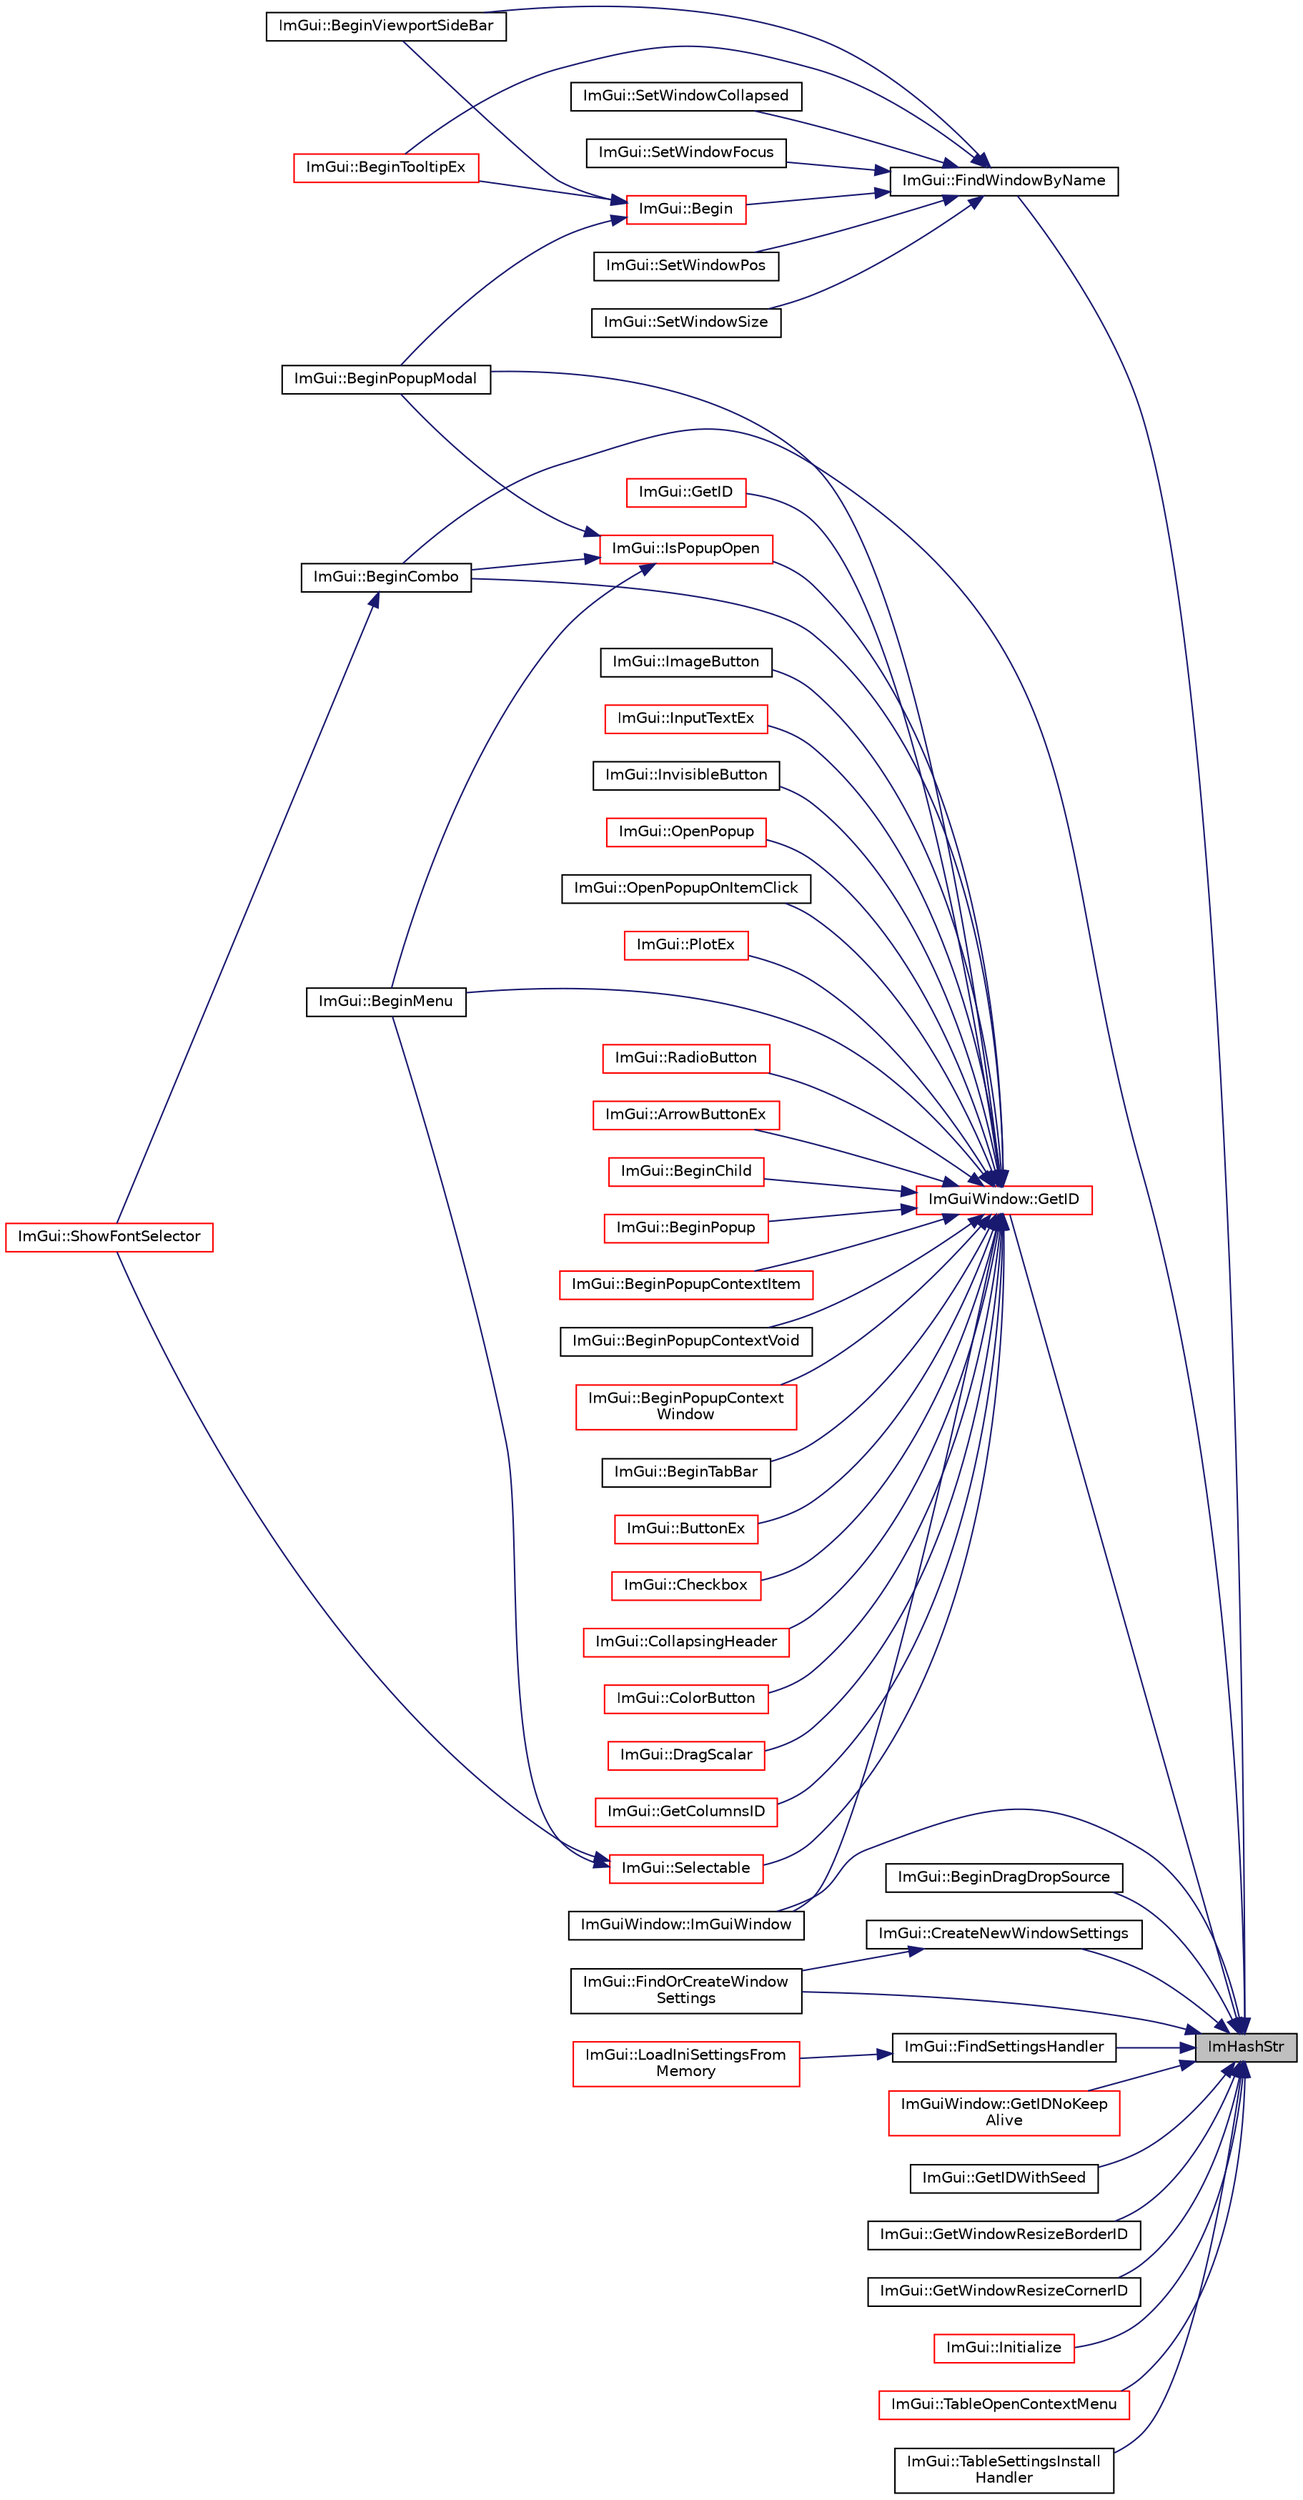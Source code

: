 digraph "ImHashStr"
{
 // LATEX_PDF_SIZE
  edge [fontname="Helvetica",fontsize="10",labelfontname="Helvetica",labelfontsize="10"];
  node [fontname="Helvetica",fontsize="10",shape=record];
  rankdir="RL";
  Node1 [label="ImHashStr",height=0.2,width=0.4,color="black", fillcolor="grey75", style="filled", fontcolor="black",tooltip=" "];
  Node1 -> Node2 [dir="back",color="midnightblue",fontsize="10",style="solid",fontname="Helvetica"];
  Node2 [label="ImGui::BeginCombo",height=0.2,width=0.4,color="black", fillcolor="white", style="filled",URL="$namespace_im_gui.html#aa895095bdc7a2907375c555e245575ea",tooltip=" "];
  Node2 -> Node3 [dir="back",color="midnightblue",fontsize="10",style="solid",fontname="Helvetica"];
  Node3 [label="ImGui::ShowFontSelector",height=0.2,width=0.4,color="red", fillcolor="white", style="filled",URL="$namespace_im_gui.html#a0bdce99eef17ef1e1fef40a18bd811ab",tooltip=" "];
  Node1 -> Node5 [dir="back",color="midnightblue",fontsize="10",style="solid",fontname="Helvetica"];
  Node5 [label="ImGui::BeginDragDropSource",height=0.2,width=0.4,color="black", fillcolor="white", style="filled",URL="$namespace_im_gui.html#ac2609b0f034d3bcd8d70d26df8694eaa",tooltip=" "];
  Node1 -> Node6 [dir="back",color="midnightblue",fontsize="10",style="solid",fontname="Helvetica"];
  Node6 [label="ImGui::CreateNewWindowSettings",height=0.2,width=0.4,color="black", fillcolor="white", style="filled",URL="$namespace_im_gui.html#a2f325a08e833855b408f70a96d5fa064",tooltip=" "];
  Node6 -> Node7 [dir="back",color="midnightblue",fontsize="10",style="solid",fontname="Helvetica"];
  Node7 [label="ImGui::FindOrCreateWindow\lSettings",height=0.2,width=0.4,color="black", fillcolor="white", style="filled",URL="$namespace_im_gui.html#ac2b283d79ae40a2ff00247898b8cc33b",tooltip=" "];
  Node1 -> Node7 [dir="back",color="midnightblue",fontsize="10",style="solid",fontname="Helvetica"];
  Node1 -> Node8 [dir="back",color="midnightblue",fontsize="10",style="solid",fontname="Helvetica"];
  Node8 [label="ImGui::FindSettingsHandler",height=0.2,width=0.4,color="black", fillcolor="white", style="filled",URL="$namespace_im_gui.html#ad9e15440c52f63aa96ef3b3938d566f8",tooltip=" "];
  Node8 -> Node9 [dir="back",color="midnightblue",fontsize="10",style="solid",fontname="Helvetica"];
  Node9 [label="ImGui::LoadIniSettingsFrom\lMemory",height=0.2,width=0.4,color="red", fillcolor="white", style="filled",URL="$namespace_im_gui.html#a8e37b6a0b2feb6cd6ac61a4259392861",tooltip=" "];
  Node1 -> Node11 [dir="back",color="midnightblue",fontsize="10",style="solid",fontname="Helvetica"];
  Node11 [label="ImGui::FindWindowByName",height=0.2,width=0.4,color="black", fillcolor="white", style="filled",URL="$namespace_im_gui.html#abca25f22c02e73d5eb2e9c72c4557813",tooltip=" "];
  Node11 -> Node12 [dir="back",color="midnightblue",fontsize="10",style="solid",fontname="Helvetica"];
  Node12 [label="ImGui::Begin",height=0.2,width=0.4,color="red", fillcolor="white", style="filled",URL="$namespace_im_gui.html#a581e58db0bc930bafa4a5d23093a2b99",tooltip=" "];
  Node12 -> Node29 [dir="back",color="midnightblue",fontsize="10",style="solid",fontname="Helvetica"];
  Node29 [label="ImGui::BeginPopupModal",height=0.2,width=0.4,color="black", fillcolor="white", style="filled",URL="$namespace_im_gui.html#a6d840f615c198c2342968f733fda11b3",tooltip=" "];
  Node12 -> Node30 [dir="back",color="midnightblue",fontsize="10",style="solid",fontname="Helvetica"];
  Node30 [label="ImGui::BeginTooltipEx",height=0.2,width=0.4,color="red", fillcolor="white", style="filled",URL="$namespace_im_gui.html#a275e14075f65a027443f5b838c910cb9",tooltip=" "];
  Node12 -> Node35 [dir="back",color="midnightblue",fontsize="10",style="solid",fontname="Helvetica"];
  Node35 [label="ImGui::BeginViewportSideBar",height=0.2,width=0.4,color="black", fillcolor="white", style="filled",URL="$namespace_im_gui.html#a4216382dd5ad6c17e183f9f894db2e15",tooltip=" "];
  Node11 -> Node30 [dir="back",color="midnightblue",fontsize="10",style="solid",fontname="Helvetica"];
  Node11 -> Node35 [dir="back",color="midnightblue",fontsize="10",style="solid",fontname="Helvetica"];
  Node11 -> Node39 [dir="back",color="midnightblue",fontsize="10",style="solid",fontname="Helvetica"];
  Node39 [label="ImGui::SetWindowCollapsed",height=0.2,width=0.4,color="black", fillcolor="white", style="filled",URL="$namespace_im_gui.html#ac349187d6aae141cd3b4476e54bcc338",tooltip=" "];
  Node11 -> Node40 [dir="back",color="midnightblue",fontsize="10",style="solid",fontname="Helvetica"];
  Node40 [label="ImGui::SetWindowFocus",height=0.2,width=0.4,color="black", fillcolor="white", style="filled",URL="$namespace_im_gui.html#aa612adbb975051090898f094a1608f24",tooltip=" "];
  Node11 -> Node41 [dir="back",color="midnightblue",fontsize="10",style="solid",fontname="Helvetica"];
  Node41 [label="ImGui::SetWindowPos",height=0.2,width=0.4,color="black", fillcolor="white", style="filled",URL="$namespace_im_gui.html#a32032b56f975bb3145adbe19f38f3b56",tooltip=" "];
  Node11 -> Node42 [dir="back",color="midnightblue",fontsize="10",style="solid",fontname="Helvetica"];
  Node42 [label="ImGui::SetWindowSize",height=0.2,width=0.4,color="black", fillcolor="white", style="filled",URL="$namespace_im_gui.html#a441528b9198d4531e79337121212cd33",tooltip=" "];
  Node1 -> Node43 [dir="back",color="midnightblue",fontsize="10",style="solid",fontname="Helvetica"];
  Node43 [label="ImGuiWindow::GetID",height=0.2,width=0.4,color="red", fillcolor="white", style="filled",URL="$struct_im_gui_window.html#a66400a63bc0b54d7d29e08d1b1b1a42b",tooltip=" "];
  Node43 -> Node44 [dir="back",color="midnightblue",fontsize="10",style="solid",fontname="Helvetica"];
  Node44 [label="ImGui::ArrowButtonEx",height=0.2,width=0.4,color="red", fillcolor="white", style="filled",URL="$namespace_im_gui.html#ab05ee8e53f29fbb84942a494f2ac3292",tooltip=" "];
  Node43 -> Node46 [dir="back",color="midnightblue",fontsize="10",style="solid",fontname="Helvetica"];
  Node46 [label="ImGui::BeginChild",height=0.2,width=0.4,color="red", fillcolor="white", style="filled",URL="$namespace_im_gui.html#a5db08f552118a1f946e19b5933dce181",tooltip=" "];
  Node43 -> Node2 [dir="back",color="midnightblue",fontsize="10",style="solid",fontname="Helvetica"];
  Node43 -> Node14 [dir="back",color="midnightblue",fontsize="10",style="solid",fontname="Helvetica"];
  Node14 [label="ImGui::BeginMenu",height=0.2,width=0.4,color="black", fillcolor="white", style="filled",URL="$namespace_im_gui.html#a1e55711a21f97d5dff919d697d3a7201",tooltip=" "];
  Node43 -> Node15 [dir="back",color="midnightblue",fontsize="10",style="solid",fontname="Helvetica"];
  Node15 [label="ImGui::BeginPopup",height=0.2,width=0.4,color="red", fillcolor="white", style="filled",URL="$namespace_im_gui.html#a10e213926d8ca212266bc5fbded1e026",tooltip=" "];
  Node43 -> Node25 [dir="back",color="midnightblue",fontsize="10",style="solid",fontname="Helvetica"];
  Node25 [label="ImGui::BeginPopupContextItem",height=0.2,width=0.4,color="red", fillcolor="white", style="filled",URL="$namespace_im_gui.html#a440894c8c00495d5cc01529f4504fca9",tooltip=" "];
  Node43 -> Node27 [dir="back",color="midnightblue",fontsize="10",style="solid",fontname="Helvetica"];
  Node27 [label="ImGui::BeginPopupContextVoid",height=0.2,width=0.4,color="black", fillcolor="white", style="filled",URL="$namespace_im_gui.html#a6758a456204101a9c4a660da4cfba2c9",tooltip=" "];
  Node43 -> Node28 [dir="back",color="midnightblue",fontsize="10",style="solid",fontname="Helvetica"];
  Node28 [label="ImGui::BeginPopupContext\lWindow",height=0.2,width=0.4,color="red", fillcolor="white", style="filled",URL="$namespace_im_gui.html#aef8b2c0baa27bd5c68f676aaf14ed946",tooltip=" "];
  Node43 -> Node29 [dir="back",color="midnightblue",fontsize="10",style="solid",fontname="Helvetica"];
  Node43 -> Node48 [dir="back",color="midnightblue",fontsize="10",style="solid",fontname="Helvetica"];
  Node48 [label="ImGui::BeginTabBar",height=0.2,width=0.4,color="black", fillcolor="white", style="filled",URL="$namespace_im_gui.html#ab930db04eeff13f78ae76382c52db7eb",tooltip=" "];
  Node43 -> Node49 [dir="back",color="midnightblue",fontsize="10",style="solid",fontname="Helvetica"];
  Node49 [label="ImGui::ButtonEx",height=0.2,width=0.4,color="red", fillcolor="white", style="filled",URL="$namespace_im_gui.html#ae479220c66b039874c6e4c9e9b22849f",tooltip=" "];
  Node43 -> Node56 [dir="back",color="midnightblue",fontsize="10",style="solid",fontname="Helvetica"];
  Node56 [label="ImGui::Checkbox",height=0.2,width=0.4,color="red", fillcolor="white", style="filled",URL="$namespace_im_gui.html#a57d73c1d0ef807fef734d91024092027",tooltip=" "];
  Node43 -> Node57 [dir="back",color="midnightblue",fontsize="10",style="solid",fontname="Helvetica"];
  Node57 [label="ImGui::CollapsingHeader",height=0.2,width=0.4,color="red", fillcolor="white", style="filled",URL="$namespace_im_gui.html#ab52f9e08698c9d64abb05b98f5355146",tooltip=" "];
  Node43 -> Node63 [dir="back",color="midnightblue",fontsize="10",style="solid",fontname="Helvetica"];
  Node63 [label="ImGui::ColorButton",height=0.2,width=0.4,color="red", fillcolor="white", style="filled",URL="$namespace_im_gui.html#a82b18bfe08594b76c08894848d1e6fce",tooltip=" "];
  Node43 -> Node64 [dir="back",color="midnightblue",fontsize="10",style="solid",fontname="Helvetica"];
  Node64 [label="ImGui::DragScalar",height=0.2,width=0.4,color="red", fillcolor="white", style="filled",URL="$namespace_im_gui.html#a17d8926e8f44a6d00575b12081c51fe0",tooltip=" "];
  Node43 -> Node72 [dir="back",color="midnightblue",fontsize="10",style="solid",fontname="Helvetica"];
  Node72 [label="ImGui::GetColumnsID",height=0.2,width=0.4,color="red", fillcolor="white", style="filled",URL="$namespace_im_gui.html#a432f468da48b9aadd3c5928f1065939c",tooltip=" "];
  Node43 -> Node78 [dir="back",color="midnightblue",fontsize="10",style="solid",fontname="Helvetica"];
  Node78 [label="ImGui::GetID",height=0.2,width=0.4,color="red", fillcolor="white", style="filled",URL="$namespace_im_gui.html#a3329b04bd4235e90ad9deb00ffb38ae4",tooltip=" "];
  Node43 -> Node81 [dir="back",color="midnightblue",fontsize="10",style="solid",fontname="Helvetica"];
  Node81 [label="ImGui::ImageButton",height=0.2,width=0.4,color="black", fillcolor="white", style="filled",URL="$namespace_im_gui.html#ac79ef64e8b9e1db73d8237f6a999da14",tooltip=" "];
  Node43 -> Node82 [dir="back",color="midnightblue",fontsize="10",style="solid",fontname="Helvetica"];
  Node82 [label="ImGuiWindow::ImGuiWindow",height=0.2,width=0.4,color="black", fillcolor="white", style="filled",URL="$struct_im_gui_window.html#acd2909ae3b7079de81d528327cc11dfd",tooltip=" "];
  Node43 -> Node83 [dir="back",color="midnightblue",fontsize="10",style="solid",fontname="Helvetica"];
  Node83 [label="ImGui::InputTextEx",height=0.2,width=0.4,color="red", fillcolor="white", style="filled",URL="$namespace_im_gui.html#af89af17ecc11653f25fea1e50e195de6",tooltip=" "];
  Node43 -> Node90 [dir="back",color="midnightblue",fontsize="10",style="solid",fontname="Helvetica"];
  Node90 [label="ImGui::InvisibleButton",height=0.2,width=0.4,color="black", fillcolor="white", style="filled",URL="$namespace_im_gui.html#a1f61951b9d3a38083bd77b1dbe3ea895",tooltip=" "];
  Node43 -> Node91 [dir="back",color="midnightblue",fontsize="10",style="solid",fontname="Helvetica"];
  Node91 [label="ImGui::IsPopupOpen",height=0.2,width=0.4,color="red", fillcolor="white", style="filled",URL="$namespace_im_gui.html#a0e351145d0936e79948094166757712e",tooltip=" "];
  Node91 -> Node2 [dir="back",color="midnightblue",fontsize="10",style="solid",fontname="Helvetica"];
  Node91 -> Node14 [dir="back",color="midnightblue",fontsize="10",style="solid",fontname="Helvetica"];
  Node91 -> Node29 [dir="back",color="midnightblue",fontsize="10",style="solid",fontname="Helvetica"];
  Node43 -> Node94 [dir="back",color="midnightblue",fontsize="10",style="solid",fontname="Helvetica"];
  Node94 [label="ImGui::OpenPopup",height=0.2,width=0.4,color="red", fillcolor="white", style="filled",URL="$namespace_im_gui.html#a9e1be94ca8c4d48a20b230cdfc9b18c5",tooltip=" "];
  Node43 -> Node95 [dir="back",color="midnightblue",fontsize="10",style="solid",fontname="Helvetica"];
  Node95 [label="ImGui::OpenPopupOnItemClick",height=0.2,width=0.4,color="black", fillcolor="white", style="filled",URL="$namespace_im_gui.html#a3811834876930efd5cb08a25d8c022d0",tooltip=" "];
  Node43 -> Node101 [dir="back",color="midnightblue",fontsize="10",style="solid",fontname="Helvetica"];
  Node101 [label="ImGui::PlotEx",height=0.2,width=0.4,color="red", fillcolor="white", style="filled",URL="$namespace_im_gui.html#a06fa3c299399f4cd5f4a7311ba1ece54",tooltip=" "];
  Node43 -> Node104 [dir="back",color="midnightblue",fontsize="10",style="solid",fontname="Helvetica"];
  Node104 [label="ImGui::RadioButton",height=0.2,width=0.4,color="red", fillcolor="white", style="filled",URL="$namespace_im_gui.html#a6b146763845cbad5a4144772279631bc",tooltip=" "];
  Node43 -> Node106 [dir="back",color="midnightblue",fontsize="10",style="solid",fontname="Helvetica"];
  Node106 [label="ImGui::Selectable",height=0.2,width=0.4,color="red", fillcolor="white", style="filled",URL="$namespace_im_gui.html#af98575238bda183a523df19fb447af60",tooltip=" "];
  Node106 -> Node14 [dir="back",color="midnightblue",fontsize="10",style="solid",fontname="Helvetica"];
  Node106 -> Node3 [dir="back",color="midnightblue",fontsize="10",style="solid",fontname="Helvetica"];
  Node1 -> Node136 [dir="back",color="midnightblue",fontsize="10",style="solid",fontname="Helvetica"];
  Node136 [label="ImGuiWindow::GetIDNoKeep\lAlive",height=0.2,width=0.4,color="red", fillcolor="white", style="filled",URL="$struct_im_gui_window.html#adc0a43f74a0b53a15a4bc4fea05524fe",tooltip=" "];
  Node1 -> Node171 [dir="back",color="midnightblue",fontsize="10",style="solid",fontname="Helvetica"];
  Node171 [label="ImGui::GetIDWithSeed",height=0.2,width=0.4,color="black", fillcolor="white", style="filled",URL="$namespace_im_gui.html#ab3bf101308fe641abc549bda537158f5",tooltip=" "];
  Node1 -> Node172 [dir="back",color="midnightblue",fontsize="10",style="solid",fontname="Helvetica"];
  Node172 [label="ImGui::GetWindowResizeBorderID",height=0.2,width=0.4,color="black", fillcolor="white", style="filled",URL="$namespace_im_gui.html#aed2c39ff4f7790fe03b4d9b2893d4ef4",tooltip=" "];
  Node1 -> Node173 [dir="back",color="midnightblue",fontsize="10",style="solid",fontname="Helvetica"];
  Node173 [label="ImGui::GetWindowResizeCornerID",height=0.2,width=0.4,color="black", fillcolor="white", style="filled",URL="$namespace_im_gui.html#a22041ad222e2b5c86773d70d47078fa3",tooltip=" "];
  Node1 -> Node82 [dir="back",color="midnightblue",fontsize="10",style="solid",fontname="Helvetica"];
  Node1 -> Node174 [dir="back",color="midnightblue",fontsize="10",style="solid",fontname="Helvetica"];
  Node174 [label="ImGui::Initialize",height=0.2,width=0.4,color="red", fillcolor="white", style="filled",URL="$namespace_im_gui.html#a2e1fd6aabbb02f367fd6aee248506782",tooltip=" "];
  Node1 -> Node96 [dir="back",color="midnightblue",fontsize="10",style="solid",fontname="Helvetica"];
  Node96 [label="ImGui::TableOpenContextMenu",height=0.2,width=0.4,color="red", fillcolor="white", style="filled",URL="$namespace_im_gui.html#afa05e82c8b5239452806770e5f9efd70",tooltip=" "];
  Node1 -> Node176 [dir="back",color="midnightblue",fontsize="10",style="solid",fontname="Helvetica"];
  Node176 [label="ImGui::TableSettingsInstall\lHandler",height=0.2,width=0.4,color="black", fillcolor="white", style="filled",URL="$namespace_im_gui.html#ab00aa88c3f8c42455f8a82a1a5cf102c",tooltip=" "];
}
